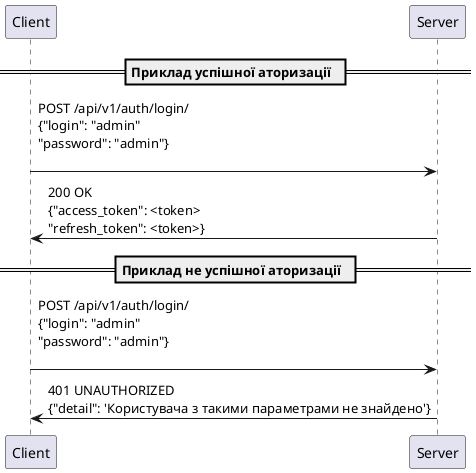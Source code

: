 @startuml
== Приклад успішної аторизації  ==

Client -> Server: POST /api/v1/auth/login/ \n\
{"login": "admin"\n\
"password": "admin"}\n\


Server -> Client: 200 OK\n\
{"access_token": <token>\n\
"refresh_token": <token>}


== Приклад не успішної аторизації  ==

Client -> Server: POST /api/v1/auth/login/ \n\
{"login": "admin"\n\
"password": "admin"}\n\


Server -> Client: 401 UNAUTHORIZED\n\
{"detail": 'Користувача з такими параметрами не знайдено'}

@enduml